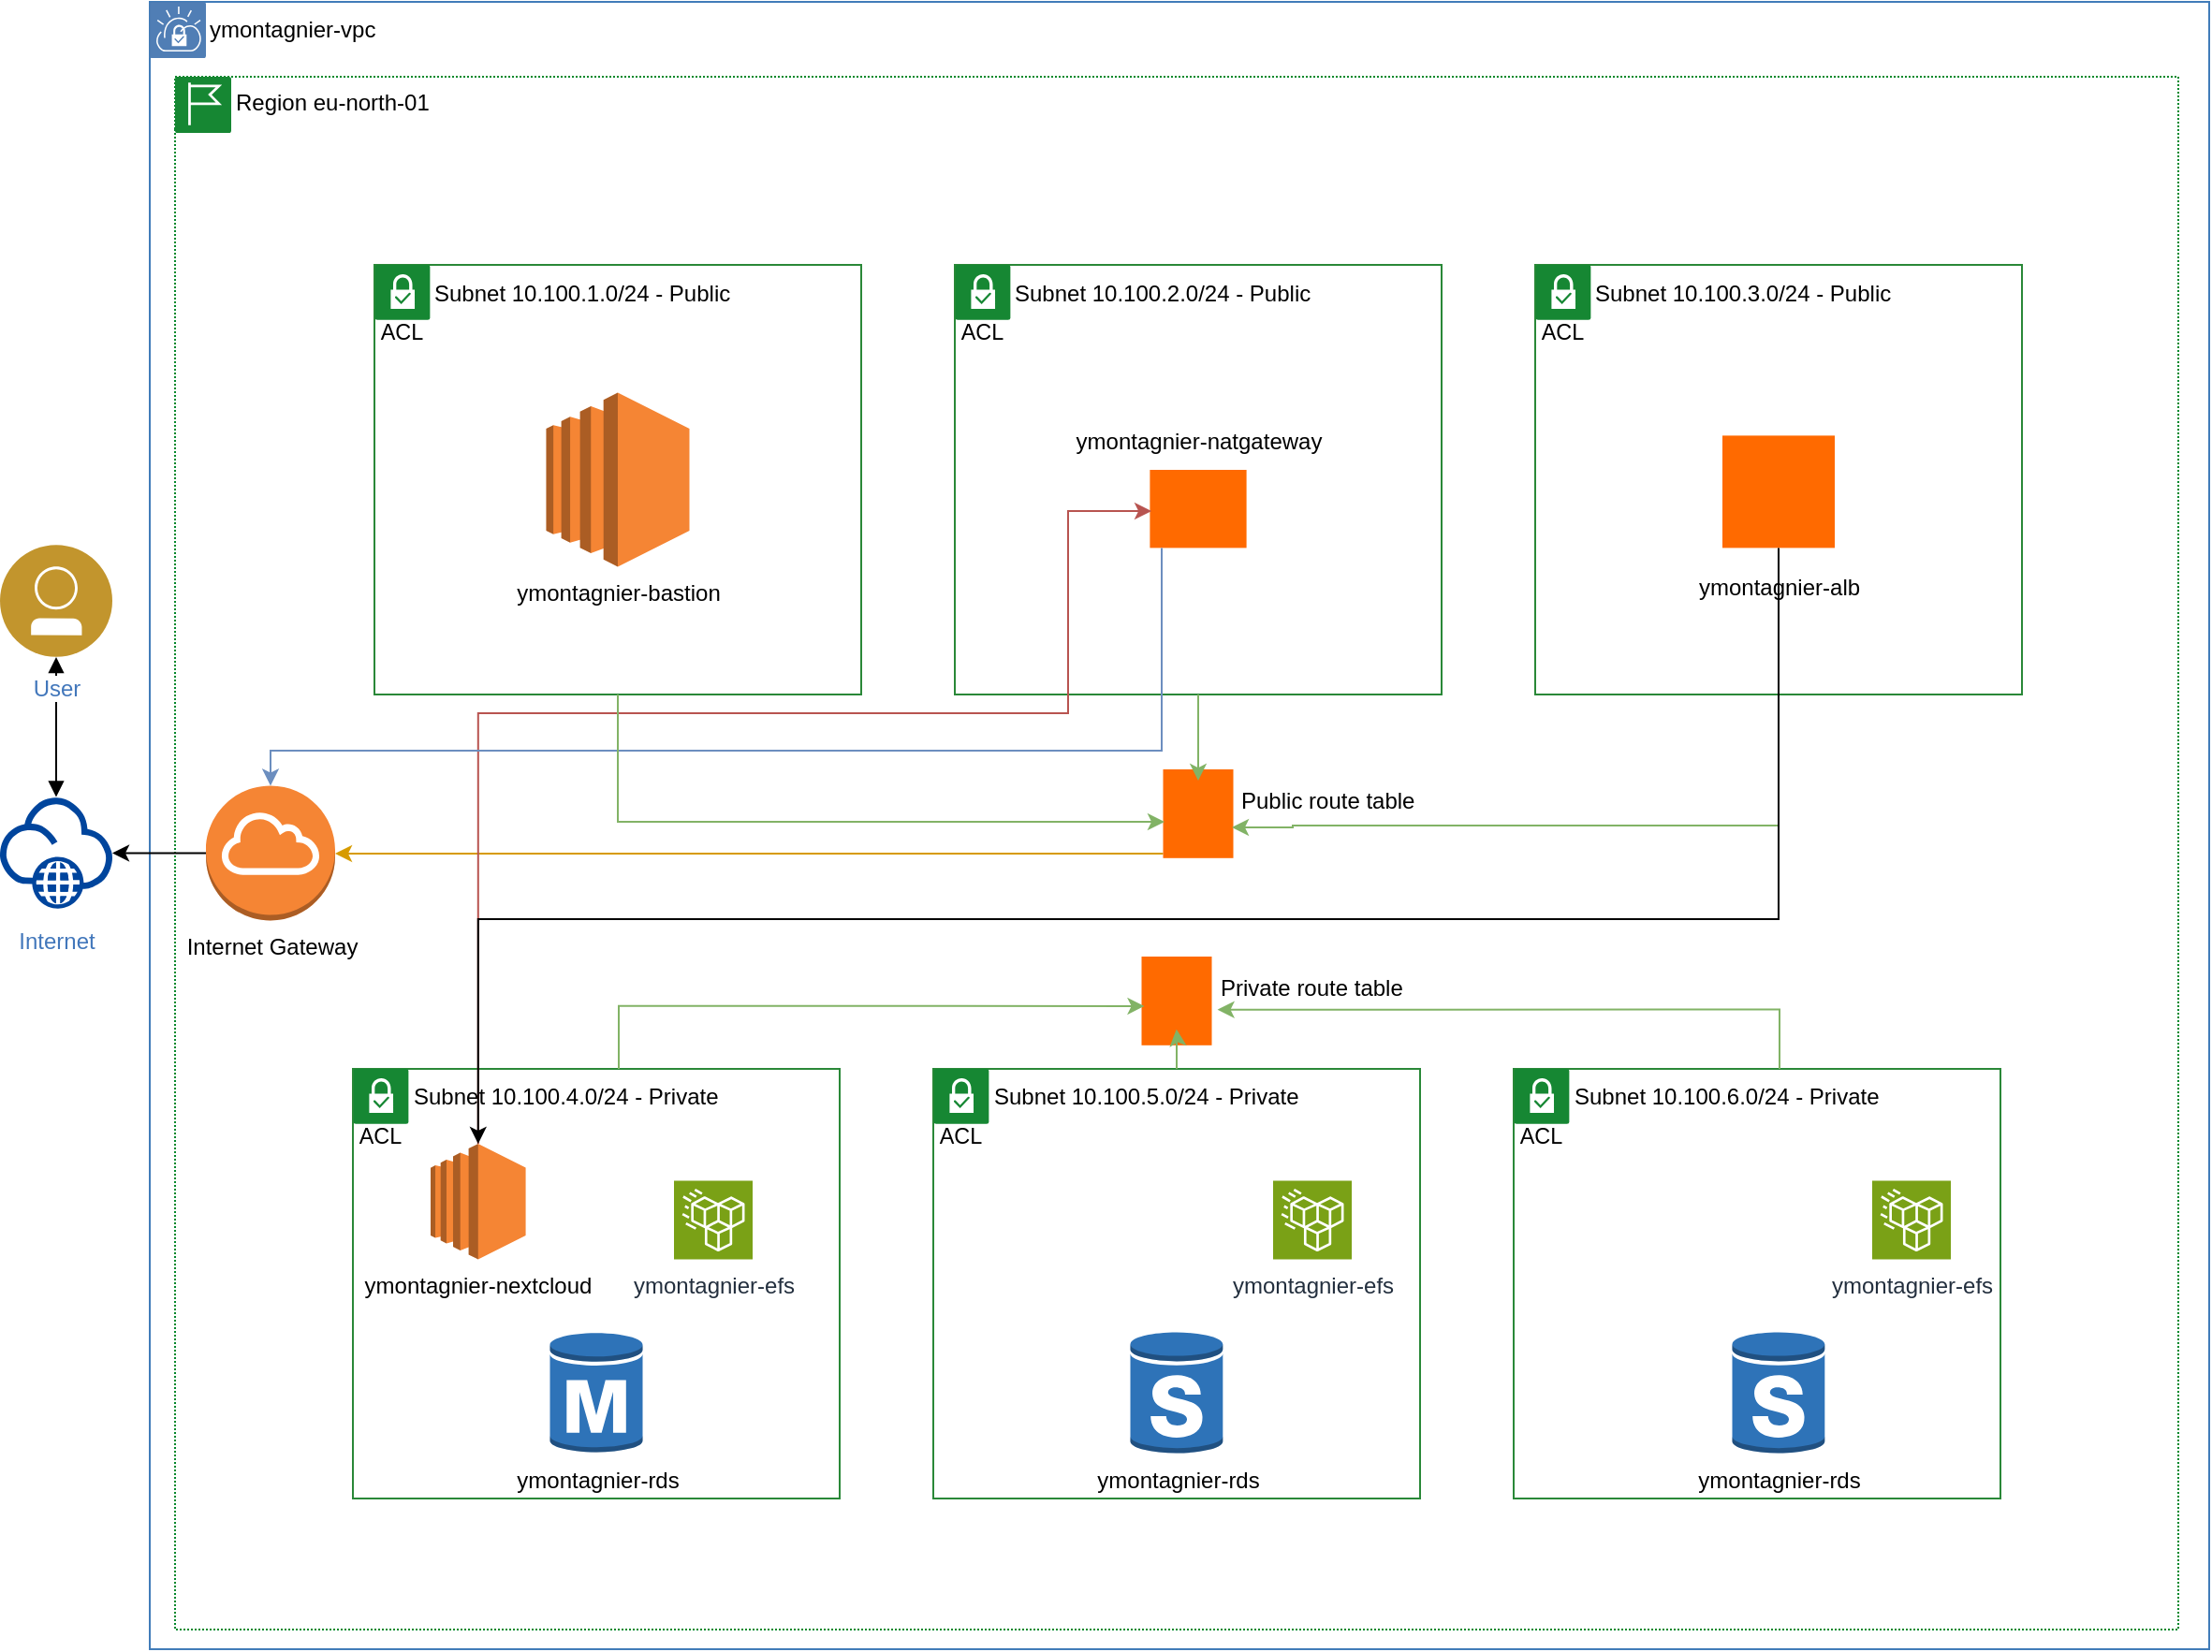 <mxfile version="26.0.16">
  <diagram id="GNU3i8hCxYjH3E0Nk9u4" name="Page-1">
    <mxGraphModel grid="1" page="1" gridSize="10" guides="1" tooltips="1" connect="1" arrows="1" fold="1" pageScale="1" pageWidth="850" pageHeight="1100" math="0" shadow="0">
      <root>
        <mxCell id="0" />
        <mxCell id="1" parent="0" />
        <mxCell id="FXCXVvDxTQtwc45PbP1s-120" style="edgeStyle=orthogonalEdgeStyle;rounded=0;orthogonalLoop=1;jettySize=auto;html=1;startArrow=block;startFill=1;endArrow=block;endFill=1;" edge="1" parent="1" source="FXCXVvDxTQtwc45PbP1s-93" target="FXCXVvDxTQtwc45PbP1s-94">
          <mxGeometry relative="1" as="geometry" />
        </mxCell>
        <mxCell id="FXCXVvDxTQtwc45PbP1s-161" value="ymontagnier-vpc" style="swimlane;fontStyle=0;horizontal=1;collapsible=0;startSize=28;swimlaneLine=0;swimlaneFillColor=none;fillColor=none;rounded=0;whiteSpace=wrap;html=1;absoluteArcSize=1;arcSize=12;strokeColor=#417CB9;verticalAlign=top;align=left;spacingLeft=30;spacingTop=1;dashed=0;strokeWidth=1;" vertex="1" parent="1">
          <mxGeometry x="240" y="40" width="1100" height="880" as="geometry" />
        </mxCell>
        <mxCell id="FXCXVvDxTQtwc45PbP1s-162" value="" style="aspect=fixed;perimeter=ellipsePerimeter;html=1;align=center;shadow=0;dashed=0;fontColor=#4277BB;labelBackgroundColor=#ffffff;fontSize=12;spacingTop=3;image;image=img/lib/ibm/vpc/VPCTag.svg;part=1;" vertex="1" parent="FXCXVvDxTQtwc45PbP1s-161">
          <mxGeometry width="30" height="30" as="geometry" />
        </mxCell>
        <mxCell id="FXCXVvDxTQtwc45PbP1s-163" value="Region eu-north-01" style="swimlane;fontStyle=0;horizontal=1;collapsible=0;startSize=28;swimlaneLine=0;swimlaneFillColor=none;fillColor=none;rounded=0;whiteSpace=wrap;html=1;absoluteArcSize=1;arcSize=0;strokeColor=#00882B;verticalAlign=top;align=left;spacingLeft=30;dashed=1;strokeWidth=1;container=1;dashPattern=1 1;" vertex="1" parent="1">
          <mxGeometry x="253.5" y="80" width="1070" height="829.5" as="geometry" />
        </mxCell>
        <mxCell id="FXCXVvDxTQtwc45PbP1s-164" value="" style="aspect=fixed;perimeter=ellipsePerimeter;html=1;align=center;shadow=0;dashed=0;fontColor=#4277BB;labelBackgroundColor=#ffffff;fontSize=12;spacingTop=3;image;image=img/lib/ibm/vpc/RegionTag.svg;part=1;" vertex="1" parent="FXCXVvDxTQtwc45PbP1s-163">
          <mxGeometry width="30" height="30" as="geometry" />
        </mxCell>
        <mxCell id="FXCXVvDxTQtwc45PbP1s-149" value="Subnet 10.100.1.0/24&amp;nbsp;- Public" style="swimlane;fontStyle=0;horizontal=1;collapsible=0;startSize=28;swimlaneLine=0;swimlaneFillColor=none;fillColor=none;rounded=0;whiteSpace=wrap;html=1;absoluteArcSize=1;arcSize=12;strokeColor=#2A8838;verticalAlign=top;align=left;spacingLeft=30;spacingTop=1;dashed=0;strokeWidth=1;" vertex="1" parent="FXCXVvDxTQtwc45PbP1s-163">
          <mxGeometry x="106.5" y="100.5" width="260" height="229.5" as="geometry" />
        </mxCell>
        <mxCell id="FXCXVvDxTQtwc45PbP1s-150" value="" style="aspect=fixed;perimeter=ellipsePerimeter;html=1;align=center;shadow=0;dashed=0;fontColor=#4277BB;labelBackgroundColor=#ffffff;fontSize=12;spacingTop=3;image;image=img/lib/ibm/vpc/SubnetTag.svg;part=1;" vertex="1" parent="FXCXVvDxTQtwc45PbP1s-149">
          <mxGeometry width="30" height="40" as="geometry" />
        </mxCell>
        <mxCell id="ur3kafw1qKhpfOSSZFUt-24" value="ymontagnier-bastion" style="outlineConnect=0;dashed=0;verticalLabelPosition=bottom;verticalAlign=top;align=center;html=1;shape=mxgraph.aws3.ec2;fillColor=#F58534;gradientColor=none;" vertex="1" parent="FXCXVvDxTQtwc45PbP1s-149">
          <mxGeometry x="91.75" y="68.25" width="76.5" height="93" as="geometry" />
        </mxCell>
        <mxCell id="ur3kafw1qKhpfOSSZFUt-4" value="Subnet 10.100.2.0/24&amp;nbsp;- Public" style="swimlane;fontStyle=0;horizontal=1;collapsible=0;startSize=28;swimlaneLine=0;swimlaneFillColor=none;fillColor=none;rounded=0;whiteSpace=wrap;html=1;absoluteArcSize=1;arcSize=12;strokeColor=#2A8838;verticalAlign=top;align=left;spacingLeft=30;spacingTop=1;dashed=0;strokeWidth=1;" vertex="1" parent="FXCXVvDxTQtwc45PbP1s-163">
          <mxGeometry x="416.5" y="100.5" width="260" height="229.5" as="geometry" />
        </mxCell>
        <mxCell id="ur3kafw1qKhpfOSSZFUt-5" value="" style="aspect=fixed;perimeter=ellipsePerimeter;html=1;align=center;shadow=0;dashed=0;fontColor=#4277BB;labelBackgroundColor=#ffffff;fontSize=12;spacingTop=3;image;image=img/lib/ibm/vpc/SubnetTag.svg;part=1;" vertex="1" parent="ur3kafw1qKhpfOSSZFUt-4">
          <mxGeometry width="30" height="40" as="geometry" />
        </mxCell>
        <mxCell id="ur3kafw1qKhpfOSSZFUt-8" value="Subnet 10.100.3.0/24&amp;nbsp;- Public" style="swimlane;fontStyle=0;horizontal=1;collapsible=0;startSize=28;swimlaneLine=0;swimlaneFillColor=none;fillColor=none;rounded=0;whiteSpace=wrap;html=1;absoluteArcSize=1;arcSize=12;strokeColor=#2A8838;verticalAlign=top;align=left;spacingLeft=30;spacingTop=1;dashed=0;strokeWidth=1;" vertex="1" parent="FXCXVvDxTQtwc45PbP1s-163">
          <mxGeometry x="726.5" y="100.5" width="260" height="229.5" as="geometry" />
        </mxCell>
        <mxCell id="ur3kafw1qKhpfOSSZFUt-9" value="" style="aspect=fixed;perimeter=ellipsePerimeter;html=1;align=center;shadow=0;dashed=0;fontColor=#4277BB;labelBackgroundColor=#ffffff;fontSize=12;spacingTop=3;image;image=img/lib/ibm/vpc/SubnetTag.svg;part=1;" vertex="1" parent="ur3kafw1qKhpfOSSZFUt-8">
          <mxGeometry width="30" height="40" as="geometry" />
        </mxCell>
        <mxCell id="itqwBwdQcHr9N_OGk8uq-19" value="&lt;div&gt;&lt;br&gt;&lt;/div&gt;&lt;div&gt;&lt;br&gt;&lt;/div&gt;&lt;div&gt;&lt;br&gt;&lt;/div&gt;&lt;div&gt;&lt;br&gt;&lt;/div&gt;&lt;div&gt;&lt;br&gt;&lt;/div&gt;&lt;div&gt;&lt;br&gt;&lt;/div&gt;&lt;div&gt;&lt;br&gt;&lt;/div&gt;&lt;div&gt;ymontagnier-alb&lt;/div&gt;" style="points=[];aspect=fixed;html=1;align=center;shadow=0;dashed=0;fillColor=#FF6A00;strokeColor=none;shape=mxgraph.alibaba_cloud.alb_application_load_balancer_02;" vertex="1" parent="ur3kafw1qKhpfOSSZFUt-8">
          <mxGeometry x="100" y="91.2" width="60" height="60" as="geometry" />
        </mxCell>
        <mxCell id="ur3kafw1qKhpfOSSZFUt-15" value="Subnet 10.100.4.0/24&amp;nbsp;- Private" style="swimlane;fontStyle=0;horizontal=1;collapsible=0;startSize=28;swimlaneLine=0;swimlaneFillColor=none;fillColor=none;rounded=0;whiteSpace=wrap;html=1;absoluteArcSize=1;arcSize=12;strokeColor=#2A8838;verticalAlign=top;align=left;spacingLeft=30;spacingTop=1;dashed=0;strokeWidth=1;" vertex="1" parent="FXCXVvDxTQtwc45PbP1s-163">
          <mxGeometry x="95" y="530" width="260" height="229.5" as="geometry" />
        </mxCell>
        <mxCell id="ur3kafw1qKhpfOSSZFUt-16" value="" style="aspect=fixed;perimeter=ellipsePerimeter;html=1;align=center;shadow=0;dashed=0;fontColor=#4277BB;labelBackgroundColor=#ffffff;fontSize=12;spacingTop=3;image;image=img/lib/ibm/vpc/SubnetTag.svg;part=1;" vertex="1" parent="ur3kafw1qKhpfOSSZFUt-15">
          <mxGeometry width="30" height="40" as="geometry" />
        </mxCell>
        <mxCell id="itqwBwdQcHr9N_OGk8uq-2" value="ymontagnier-rds" style="outlineConnect=0;dashed=0;verticalLabelPosition=bottom;verticalAlign=top;align=center;html=1;shape=mxgraph.aws3.rds_db_instance;fillColor=#2E73B8;gradientColor=none;" vertex="1" parent="ur3kafw1qKhpfOSSZFUt-15">
          <mxGeometry x="105.25" y="140" width="49.5" height="66" as="geometry" />
        </mxCell>
        <mxCell id="ur3kafw1qKhpfOSSZFUt-17" value="Subnet 10.100.5.0/24&amp;nbsp;- Private" style="swimlane;fontStyle=0;horizontal=1;collapsible=0;startSize=28;swimlaneLine=0;swimlaneFillColor=none;fillColor=none;rounded=0;whiteSpace=wrap;html=1;absoluteArcSize=1;arcSize=12;strokeColor=#2A8838;verticalAlign=top;align=left;spacingLeft=30;spacingTop=1;dashed=0;strokeWidth=1;" vertex="1" parent="FXCXVvDxTQtwc45PbP1s-163">
          <mxGeometry x="405" y="530" width="260" height="229.5" as="geometry" />
        </mxCell>
        <mxCell id="ur3kafw1qKhpfOSSZFUt-18" value="" style="aspect=fixed;perimeter=ellipsePerimeter;html=1;align=center;shadow=0;dashed=0;fontColor=#4277BB;labelBackgroundColor=#ffffff;fontSize=12;spacingTop=3;image;image=img/lib/ibm/vpc/SubnetTag.svg;part=1;" vertex="1" parent="ur3kafw1qKhpfOSSZFUt-17">
          <mxGeometry width="30" height="40" as="geometry" />
        </mxCell>
        <mxCell id="itqwBwdQcHr9N_OGk8uq-3" value="ymontagnier-rds" style="outlineConnect=0;dashed=0;verticalLabelPosition=bottom;verticalAlign=top;align=center;html=1;shape=mxgraph.aws3.rds_db_instance_standby_multi_az;fillColor=#2E73B8;gradientColor=none;" vertex="1" parent="ur3kafw1qKhpfOSSZFUt-17">
          <mxGeometry x="105.25" y="140" width="49.5" height="66" as="geometry" />
        </mxCell>
        <mxCell id="ur3kafw1qKhpfOSSZFUt-20" value="Subnet 10.100.6.0/24&amp;nbsp;- Private" style="swimlane;fontStyle=0;horizontal=1;collapsible=0;startSize=28;swimlaneLine=0;swimlaneFillColor=none;fillColor=none;rounded=0;whiteSpace=wrap;html=1;absoluteArcSize=1;arcSize=12;strokeColor=#2A8838;verticalAlign=top;align=left;spacingLeft=30;spacingTop=1;dashed=0;strokeWidth=1;" vertex="1" parent="FXCXVvDxTQtwc45PbP1s-163">
          <mxGeometry x="715" y="530" width="260" height="229.5" as="geometry" />
        </mxCell>
        <mxCell id="ur3kafw1qKhpfOSSZFUt-21" value="" style="aspect=fixed;perimeter=ellipsePerimeter;html=1;align=center;shadow=0;dashed=0;fontColor=#4277BB;labelBackgroundColor=#ffffff;fontSize=12;spacingTop=3;image;image=img/lib/ibm/vpc/SubnetTag.svg;part=1;" vertex="1" parent="ur3kafw1qKhpfOSSZFUt-20">
          <mxGeometry width="30" height="40" as="geometry" />
        </mxCell>
        <mxCell id="itqwBwdQcHr9N_OGk8uq-4" value="ymontagnier-rds" style="outlineConnect=0;dashed=0;verticalLabelPosition=bottom;verticalAlign=top;align=center;html=1;shape=mxgraph.aws3.rds_db_instance_standby_multi_az;fillColor=#2E73B8;gradientColor=none;" vertex="1" parent="ur3kafw1qKhpfOSSZFUt-20">
          <mxGeometry x="116.75" y="140" width="49.5" height="66" as="geometry" />
        </mxCell>
        <mxCell id="ur3kafw1qKhpfOSSZFUt-30" value="&amp;nbsp; &amp;nbsp; &amp;nbsp; &amp;nbsp; &amp;nbsp; &amp;nbsp; Private route table&lt;div&gt;&lt;br&gt;&lt;/div&gt;" style="points=[];aspect=fixed;html=1;align=left;shadow=0;dashed=0;fillColor=#FF6A00;strokeColor=none;shape=mxgraph.alibaba_cloud.route_table;" vertex="1" parent="FXCXVvDxTQtwc45PbP1s-163">
          <mxGeometry x="516.25" y="470.0" width="37.5" height="47.4" as="geometry" />
        </mxCell>
        <mxCell id="ur3kafw1qKhpfOSSZFUt-31" style="edgeStyle=orthogonalEdgeStyle;rounded=0;orthogonalLoop=1;jettySize=auto;html=1;entryX=0.04;entryY=0.558;entryDx=0;entryDy=0;entryPerimeter=0;fillColor=#d5e8d4;strokeColor=#82b366;" edge="1" parent="FXCXVvDxTQtwc45PbP1s-163" source="ur3kafw1qKhpfOSSZFUt-15" target="ur3kafw1qKhpfOSSZFUt-30">
          <mxGeometry relative="1" as="geometry">
            <Array as="points">
              <mxPoint x="237" y="496" />
            </Array>
          </mxGeometry>
        </mxCell>
        <mxCell id="ur3kafw1qKhpfOSSZFUt-32" style="edgeStyle=orthogonalEdgeStyle;rounded=0;orthogonalLoop=1;jettySize=auto;html=1;entryX=1.081;entryY=0.598;entryDx=0;entryDy=0;entryPerimeter=0;fillColor=#d5e8d4;strokeColor=#82b366;" edge="1" parent="FXCXVvDxTQtwc45PbP1s-163" source="ur3kafw1qKhpfOSSZFUt-20" target="ur3kafw1qKhpfOSSZFUt-30">
          <mxGeometry relative="1" as="geometry">
            <Array as="points">
              <mxPoint x="857" y="498" />
            </Array>
          </mxGeometry>
        </mxCell>
        <mxCell id="ur3kafw1qKhpfOSSZFUt-34" style="edgeStyle=orthogonalEdgeStyle;rounded=0;orthogonalLoop=1;jettySize=auto;html=1;entryX=0.497;entryY=0.819;entryDx=0;entryDy=0;entryPerimeter=0;fillColor=#d5e8d4;strokeColor=#82b366;" edge="1" parent="FXCXVvDxTQtwc45PbP1s-163" source="ur3kafw1qKhpfOSSZFUt-17" target="ur3kafw1qKhpfOSSZFUt-30">
          <mxGeometry relative="1" as="geometry" />
        </mxCell>
        <mxCell id="itqwBwdQcHr9N_OGk8uq-12" style="edgeStyle=orthogonalEdgeStyle;rounded=0;orthogonalLoop=1;jettySize=auto;html=1;fillColor=#ffe6cc;strokeColor=#d79b00;" edge="1" parent="FXCXVvDxTQtwc45PbP1s-163" source="ur3kafw1qKhpfOSSZFUt-36" target="ur3kafw1qKhpfOSSZFUt-2">
          <mxGeometry relative="1" as="geometry">
            <Array as="points">
              <mxPoint x="427" y="415" />
              <mxPoint x="427" y="415" />
            </Array>
          </mxGeometry>
        </mxCell>
        <mxCell id="ur3kafw1qKhpfOSSZFUt-36" value="&amp;nbsp; &amp;nbsp; &amp;nbsp; &amp;nbsp; &amp;nbsp; &amp;nbsp; Public route table&lt;div&gt;&lt;br&gt;&lt;/div&gt;" style="points=[];aspect=fixed;html=1;align=left;shadow=0;dashed=0;fillColor=#FF6A00;strokeColor=none;shape=mxgraph.alibaba_cloud.route_table;" vertex="1" parent="FXCXVvDxTQtwc45PbP1s-163">
          <mxGeometry x="527.75" y="370" width="37.5" height="47.4" as="geometry" />
        </mxCell>
        <mxCell id="ur3kafw1qKhpfOSSZFUt-42" style="edgeStyle=orthogonalEdgeStyle;rounded=0;orthogonalLoop=1;jettySize=auto;html=1;fillColor=#d5e8d4;strokeColor=#82b366;entryX=0.98;entryY=0.654;entryDx=0;entryDy=0;entryPerimeter=0;" edge="1" parent="FXCXVvDxTQtwc45PbP1s-163" source="ur3kafw1qKhpfOSSZFUt-8" target="ur3kafw1qKhpfOSSZFUt-36">
          <mxGeometry relative="1" as="geometry">
            <Array as="points">
              <mxPoint x="857" y="400" />
              <mxPoint x="597" y="400" />
              <mxPoint x="597" y="401" />
            </Array>
            <mxPoint x="564.5" y="410" as="targetPoint" />
          </mxGeometry>
        </mxCell>
        <mxCell id="ur3kafw1qKhpfOSSZFUt-27" value="ymontagnier-nextcloud" style="outlineConnect=0;dashed=0;verticalLabelPosition=bottom;verticalAlign=top;align=center;html=1;shape=mxgraph.aws3.ec2;fillColor=#F58534;gradientColor=none;" vertex="1" parent="FXCXVvDxTQtwc45PbP1s-163">
          <mxGeometry x="136.5" y="570" width="50.79" height="61.75" as="geometry" />
        </mxCell>
        <mxCell id="itqwBwdQcHr9N_OGk8uq-1" value="ymontagnier-efs" style="sketch=0;points=[[0,0,0],[0.25,0,0],[0.5,0,0],[0.75,0,0],[1,0,0],[0,1,0],[0.25,1,0],[0.5,1,0],[0.75,1,0],[1,1,0],[0,0.25,0],[0,0.5,0],[0,0.75,0],[1,0.25,0],[1,0.5,0],[1,0.75,0]];outlineConnect=0;fontColor=#232F3E;fillColor=#7AA116;strokeColor=#ffffff;dashed=0;verticalLabelPosition=bottom;verticalAlign=top;align=center;html=1;fontSize=12;fontStyle=0;aspect=fixed;shape=mxgraph.aws4.resourceIcon;resIcon=mxgraph.aws4.efs_standard;" vertex="1" parent="FXCXVvDxTQtwc45PbP1s-163">
          <mxGeometry x="266.5" y="589.75" width="42" height="42" as="geometry" />
        </mxCell>
        <mxCell id="itqwBwdQcHr9N_OGk8uq-5" value="ymontagnier-efs" style="sketch=0;points=[[0,0,0],[0.25,0,0],[0.5,0,0],[0.75,0,0],[1,0,0],[0,1,0],[0.25,1,0],[0.5,1,0],[0.75,1,0],[1,1,0],[0,0.25,0],[0,0.5,0],[0,0.75,0],[1,0.25,0],[1,0.5,0],[1,0.75,0]];outlineConnect=0;fontColor=#232F3E;fillColor=#7AA116;strokeColor=#ffffff;dashed=0;verticalLabelPosition=bottom;verticalAlign=top;align=center;html=1;fontSize=12;fontStyle=0;aspect=fixed;shape=mxgraph.aws4.resourceIcon;resIcon=mxgraph.aws4.efs_standard;" vertex="1" parent="FXCXVvDxTQtwc45PbP1s-163">
          <mxGeometry x="586.5" y="589.75" width="42" height="42" as="geometry" />
        </mxCell>
        <mxCell id="itqwBwdQcHr9N_OGk8uq-6" value="ymontagnier-efs" style="sketch=0;points=[[0,0,0],[0.25,0,0],[0.5,0,0],[0.75,0,0],[1,0,0],[0,1,0],[0.25,1,0],[0.5,1,0],[0.75,1,0],[1,1,0],[0,0.25,0],[0,0.5,0],[0,0.75,0],[1,0.25,0],[1,0.5,0],[1,0.75,0]];outlineConnect=0;fontColor=#232F3E;fillColor=#7AA116;strokeColor=#ffffff;dashed=0;verticalLabelPosition=bottom;verticalAlign=top;align=center;html=1;fontSize=12;fontStyle=0;aspect=fixed;shape=mxgraph.aws4.resourceIcon;resIcon=mxgraph.aws4.efs_standard;" vertex="1" parent="FXCXVvDxTQtwc45PbP1s-163">
          <mxGeometry x="906.5" y="589.75" width="42" height="42" as="geometry" />
        </mxCell>
        <mxCell id="itqwBwdQcHr9N_OGk8uq-7" value="ymontagnier-natgateway&lt;div&gt;&lt;br&gt;&lt;/div&gt;&lt;div&gt;&lt;br&gt;&lt;/div&gt;&lt;div&gt;&lt;br&gt;&lt;/div&gt;&lt;div&gt;&lt;br&gt;&lt;/div&gt;&lt;div&gt;&lt;br&gt;&lt;/div&gt;" style="points=[];aspect=fixed;html=1;align=center;shadow=0;dashed=0;fillColor=#FF6A00;strokeColor=none;shape=mxgraph.alibaba_cloud.nat_gateway;" vertex="1" parent="FXCXVvDxTQtwc45PbP1s-163">
          <mxGeometry x="520.7" y="210" width="51.6" height="41.7" as="geometry" />
        </mxCell>
        <mxCell id="itqwBwdQcHr9N_OGk8uq-9" style="edgeStyle=orthogonalEdgeStyle;rounded=0;orthogonalLoop=1;jettySize=auto;html=1;exitX=0.5;exitY=0;exitDx=0;exitDy=0;exitPerimeter=0;entryX=0.016;entryY=0.528;entryDx=0;entryDy=0;entryPerimeter=0;fillColor=#f8cecc;strokeColor=#b85450;" edge="1" parent="FXCXVvDxTQtwc45PbP1s-163" source="ur3kafw1qKhpfOSSZFUt-27" target="itqwBwdQcHr9N_OGk8uq-7">
          <mxGeometry relative="1" as="geometry">
            <Array as="points">
              <mxPoint x="162" y="340" />
              <mxPoint x="477" y="340" />
              <mxPoint x="477" y="232" />
            </Array>
          </mxGeometry>
        </mxCell>
        <mxCell id="ur3kafw1qKhpfOSSZFUt-2" value="Internet Gateway" style="outlineConnect=0;dashed=0;verticalLabelPosition=bottom;verticalAlign=top;align=center;html=1;shape=mxgraph.aws3.internet_gateway;fillColor=#F58534;gradientColor=none;" vertex="1" parent="FXCXVvDxTQtwc45PbP1s-163">
          <mxGeometry x="16.5" y="378.75" width="69" height="72" as="geometry" />
        </mxCell>
        <mxCell id="itqwBwdQcHr9N_OGk8uq-13" style="edgeStyle=orthogonalEdgeStyle;rounded=0;orthogonalLoop=1;jettySize=auto;html=1;entryX=0.5;entryY=0;entryDx=0;entryDy=0;entryPerimeter=0;fillColor=#dae8fc;strokeColor=#6c8ebf;" edge="1" parent="FXCXVvDxTQtwc45PbP1s-163" source="itqwBwdQcHr9N_OGk8uq-7" target="ur3kafw1qKhpfOSSZFUt-2">
          <mxGeometry relative="1" as="geometry">
            <Array as="points">
              <mxPoint x="527" y="360" />
              <mxPoint x="51" y="360" />
            </Array>
          </mxGeometry>
        </mxCell>
        <mxCell id="itqwBwdQcHr9N_OGk8uq-16" style="edgeStyle=orthogonalEdgeStyle;rounded=0;orthogonalLoop=1;jettySize=auto;html=1;entryX=0.02;entryY=0.591;entryDx=0;entryDy=0;entryPerimeter=0;fillColor=#d5e8d4;strokeColor=#82b366;" edge="1" parent="FXCXVvDxTQtwc45PbP1s-163" source="FXCXVvDxTQtwc45PbP1s-149" target="ur3kafw1qKhpfOSSZFUt-36">
          <mxGeometry relative="1" as="geometry">
            <Array as="points">
              <mxPoint x="237" y="398" />
            </Array>
          </mxGeometry>
        </mxCell>
        <mxCell id="itqwBwdQcHr9N_OGk8uq-17" style="edgeStyle=orthogonalEdgeStyle;rounded=0;orthogonalLoop=1;jettySize=auto;html=1;entryX=0.5;entryY=0.127;entryDx=0;entryDy=0;entryPerimeter=0;fillColor=#d5e8d4;strokeColor=#82b366;" edge="1" parent="FXCXVvDxTQtwc45PbP1s-163" source="ur3kafw1qKhpfOSSZFUt-4" target="ur3kafw1qKhpfOSSZFUt-36">
          <mxGeometry relative="1" as="geometry" />
        </mxCell>
        <mxCell id="itqwBwdQcHr9N_OGk8uq-20" style="edgeStyle=orthogonalEdgeStyle;rounded=0;orthogonalLoop=1;jettySize=auto;html=1;entryX=0.5;entryY=0;entryDx=0;entryDy=0;entryPerimeter=0;" edge="1" parent="FXCXVvDxTQtwc45PbP1s-163" source="itqwBwdQcHr9N_OGk8uq-19" target="ur3kafw1qKhpfOSSZFUt-27">
          <mxGeometry relative="1" as="geometry">
            <Array as="points">
              <mxPoint x="857" y="450" />
              <mxPoint x="162" y="450" />
            </Array>
          </mxGeometry>
        </mxCell>
        <mxCell id="itqwBwdQcHr9N_OGk8uq-14" style="edgeStyle=orthogonalEdgeStyle;rounded=0;orthogonalLoop=1;jettySize=auto;html=1;entryX=1;entryY=0.5;entryDx=0;entryDy=0;" edge="1" parent="1" source="ur3kafw1qKhpfOSSZFUt-2" target="FXCXVvDxTQtwc45PbP1s-94">
          <mxGeometry relative="1" as="geometry" />
        </mxCell>
        <mxCell id="FXCXVvDxTQtwc45PbP1s-115" value="Icons" style="" parent="0" />
        <mxCell id="FXCXVvDxTQtwc45PbP1s-93" value="User" style="aspect=fixed;perimeter=ellipsePerimeter;html=1;align=center;shadow=0;dashed=0;fontColor=#4277BB;labelBackgroundColor=#ffffff;fontSize=12;spacingTop=3;image;image=img/lib/ibm/users/user.svg;" vertex="1" parent="FXCXVvDxTQtwc45PbP1s-115">
          <mxGeometry x="160" y="330" width="60" height="60" as="geometry" />
        </mxCell>
        <mxCell id="FXCXVvDxTQtwc45PbP1s-94" value="Internet" style="aspect=fixed;perimeter=ellipsePerimeter;html=1;align=center;shadow=0;dashed=0;fontColor=#4277BB;labelBackgroundColor=#ffffff;fontSize=12;spacingTop=3;image;image=img/lib/ibm/vpc/Internet.svg;" vertex="1" parent="FXCXVvDxTQtwc45PbP1s-115">
          <mxGeometry x="160" y="464.75" width="60" height="60" as="geometry" />
        </mxCell>
      </root>
    </mxGraphModel>
  </diagram>
</mxfile>
